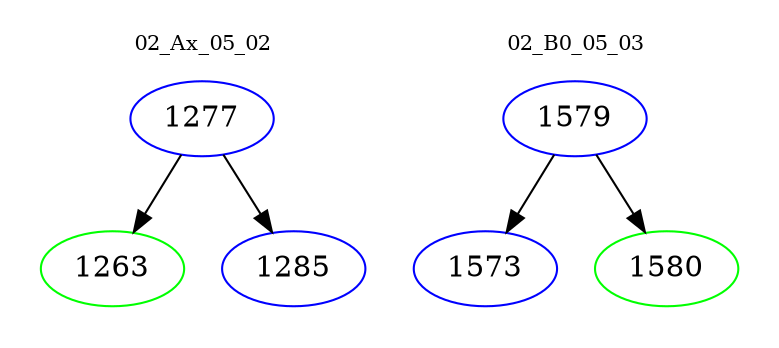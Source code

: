 digraph{
subgraph cluster_0 {
color = white
label = "02_Ax_05_02";
fontsize=10;
T0_1277 [label="1277", color="blue"]
T0_1277 -> T0_1263 [color="black"]
T0_1263 [label="1263", color="green"]
T0_1277 -> T0_1285 [color="black"]
T0_1285 [label="1285", color="blue"]
}
subgraph cluster_1 {
color = white
label = "02_B0_05_03";
fontsize=10;
T1_1579 [label="1579", color="blue"]
T1_1579 -> T1_1573 [color="black"]
T1_1573 [label="1573", color="blue"]
T1_1579 -> T1_1580 [color="black"]
T1_1580 [label="1580", color="green"]
}
}
